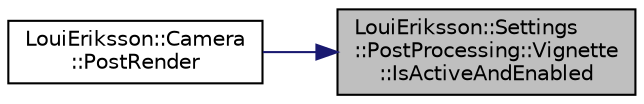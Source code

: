 digraph "LouiEriksson::Settings::PostProcessing::Vignette::IsActiveAndEnabled"
{
 // LATEX_PDF_SIZE
  edge [fontname="Helvetica",fontsize="10",labelfontname="Helvetica",labelfontsize="10"];
  node [fontname="Helvetica",fontsize="10",shape=record];
  rankdir="RL";
  Node1 [label="LouiEriksson::Settings\l::PostProcessing::Vignette\l::IsActiveAndEnabled",height=0.2,width=0.4,color="black", fillcolor="grey75", style="filled", fontcolor="black",tooltip=" "];
  Node1 -> Node2 [dir="back",color="midnightblue",fontsize="10",style="solid"];
  Node2 [label="LouiEriksson::Camera\l::PostRender",height=0.2,width=0.4,color="black", fillcolor="white", style="filled",URL="$class_loui_eriksson_1_1_camera.html#afbce2008328772eb292e55855ee67208",tooltip="Called after rendering."];
}
